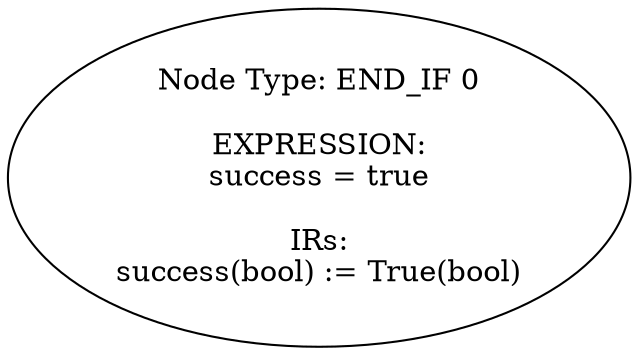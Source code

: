 digraph{
0[label="Node Type: END_IF 0

EXPRESSION:
success = true

IRs:
success(bool) := True(bool)"];
}
